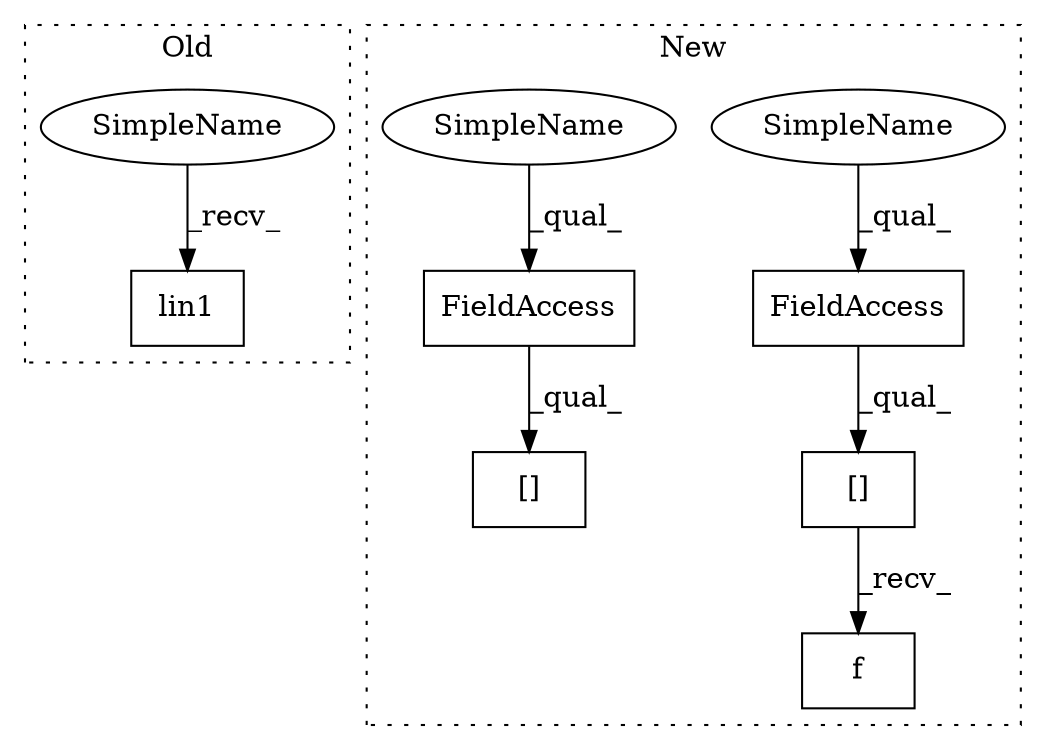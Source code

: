 digraph G {
subgraph cluster0 {
1 [label="lin1" a="32" s="1492,1498" l="5,1" shape="box"];
7 [label="SimpleName" a="42" s="1487" l="4" shape="ellipse"];
label = "Old";
style="dotted";
}
subgraph cluster1 {
2 [label="[]" a="2" s="1975,1988" l="11,1" shape="box"];
3 [label="f" a="32" s="1990,2004" l="2,1" shape="box"];
4 [label="FieldAccess" a="22" s="1975" l="10" shape="box"];
5 [label="FieldAccess" a="22" s="1760" l="10" shape="box"];
6 [label="[]" a="2" s="1760,1789" l="11,1" shape="box"];
8 [label="SimpleName" a="42" s="1975" l="4" shape="ellipse"];
9 [label="SimpleName" a="42" s="1760" l="4" shape="ellipse"];
label = "New";
style="dotted";
}
2 -> 3 [label="_recv_"];
4 -> 2 [label="_qual_"];
5 -> 6 [label="_qual_"];
7 -> 1 [label="_recv_"];
8 -> 4 [label="_qual_"];
9 -> 5 [label="_qual_"];
}
